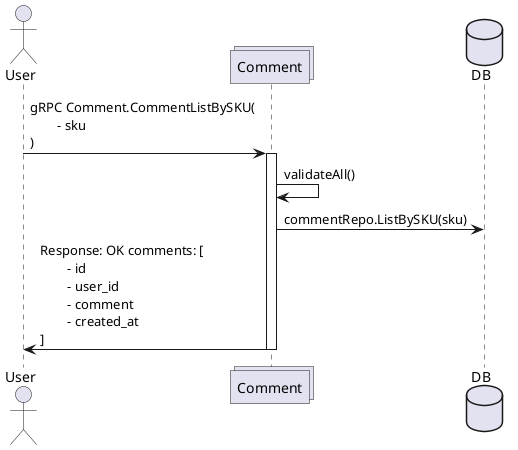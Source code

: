 @startuml

actor User as u
collections Comment as c
database DB as db


u -> c : gRPC Comment.CommentListBySKU(\n\t- sku\n)
activate c
c -> c : validateAll()
c -> db : commentRepo.ListBySKU(sku)

c -> u : Response: OK comments: [\n\t- id\n\t- user_id\n\t- comment\n\t- created_at\n]

deactivate c

@enduml

